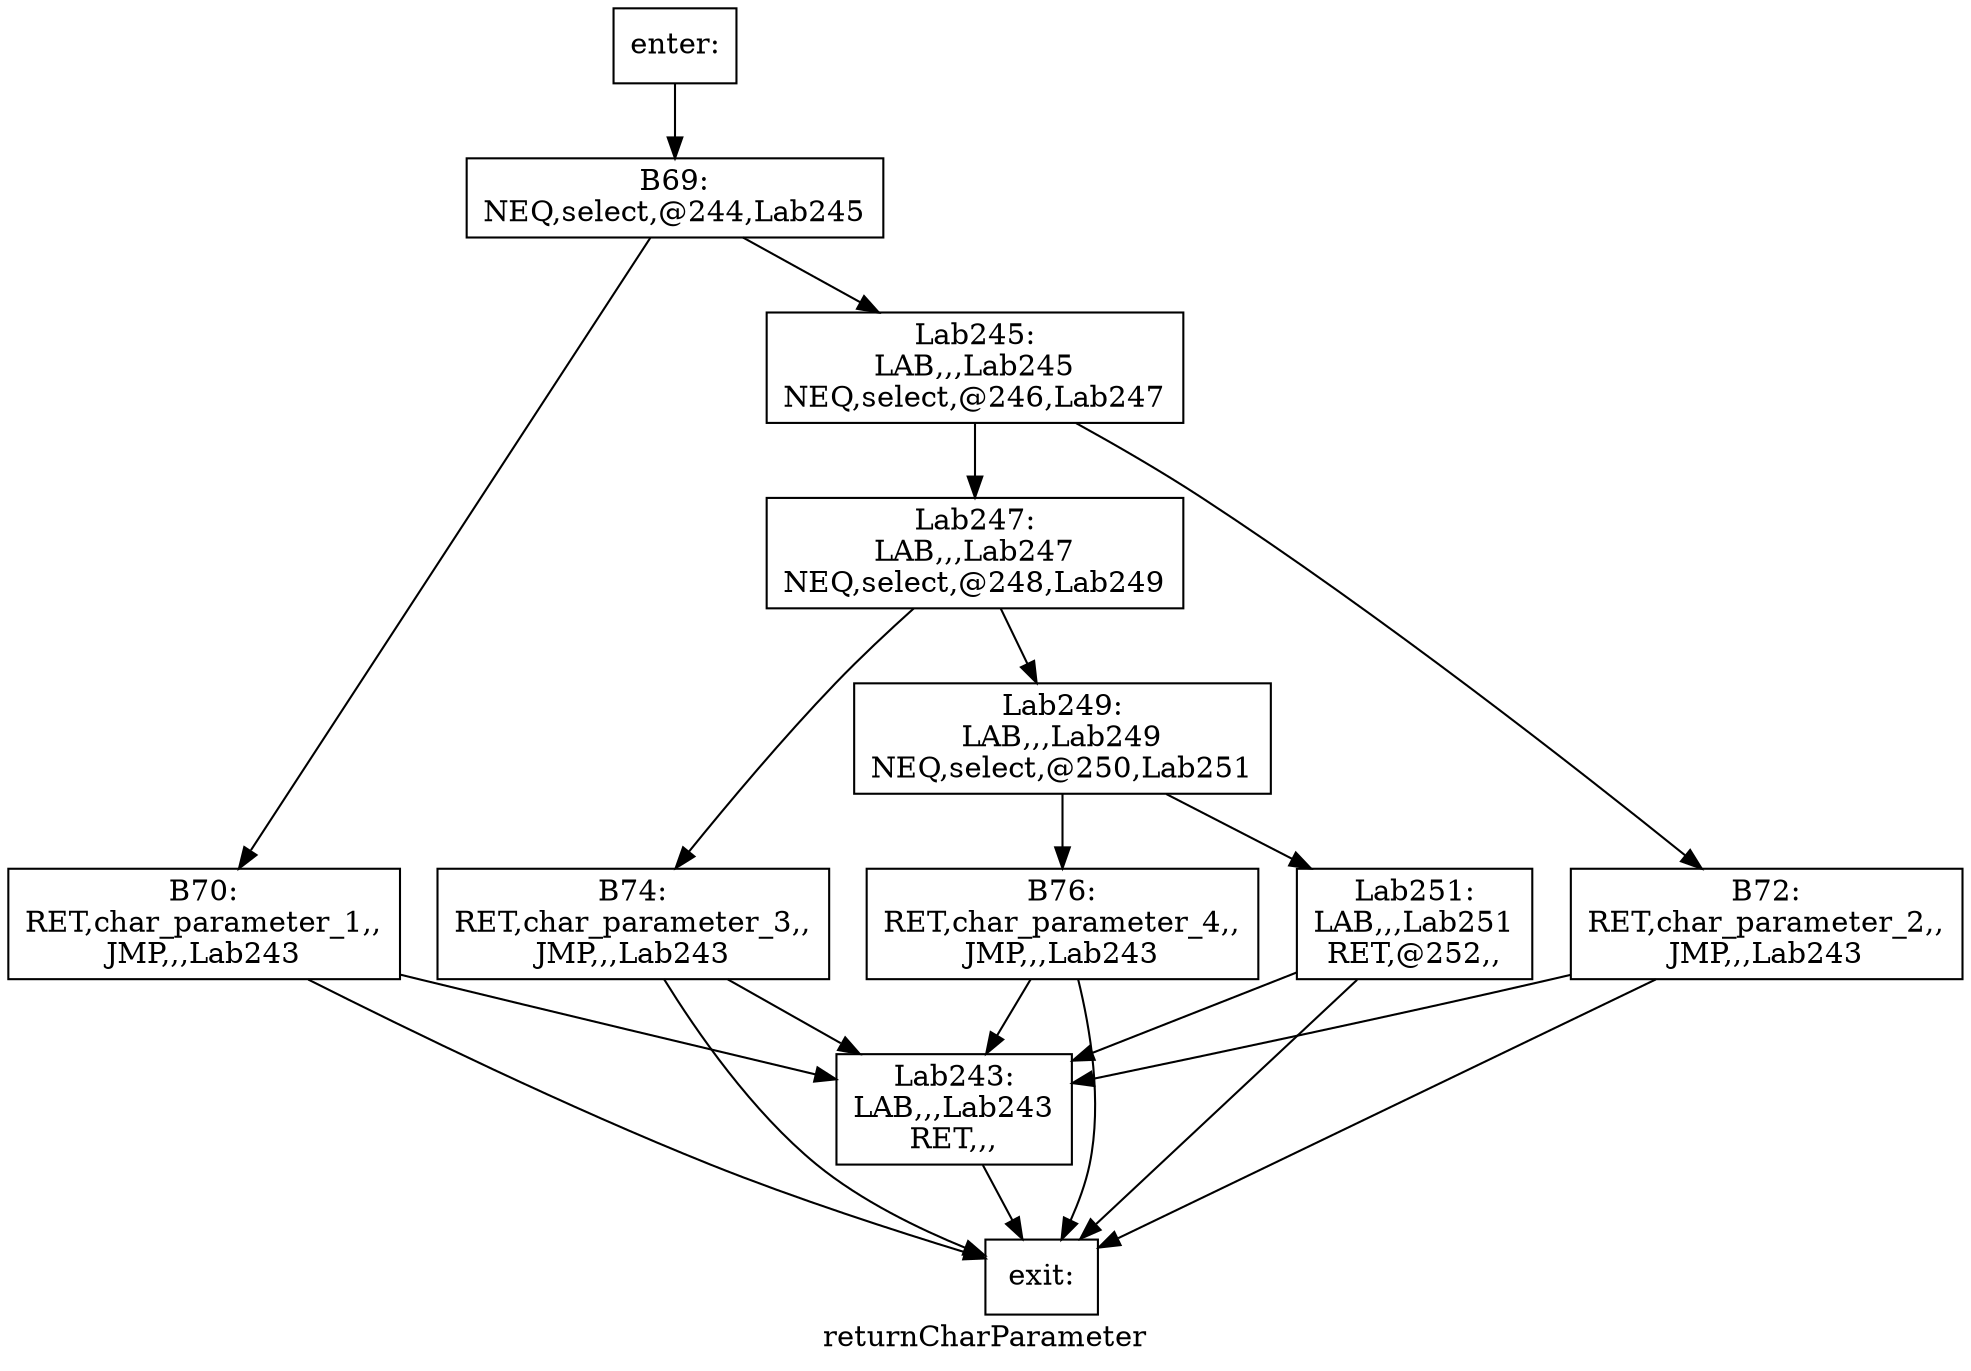 digraph returnCharParameter{
label =returnCharParameter
B69[label="B69:\nNEQ,select,@244,Lab245\n" shape=box]
B70[label="B70:\nRET,char_parameter_1,,\nJMP,,,Lab243\n" shape=box]
B72[label="B72:\nRET,char_parameter_2,,\nJMP,,,Lab243\n" shape=box]
B74[label="B74:\nRET,char_parameter_3,,\nJMP,,,Lab243\n" shape=box]
B76[label="B76:\nRET,char_parameter_4,,\nJMP,,,Lab243\n" shape=box]
Lab243[label="Lab243:\nLAB,,,Lab243\nRET,,,\n" shape=box]
Lab245[label="Lab245:\nLAB,,,Lab245\nNEQ,select,@246,Lab247\n" shape=box]
Lab247[label="Lab247:\nLAB,,,Lab247\nNEQ,select,@248,Lab249\n" shape=box]
Lab249[label="Lab249:\nLAB,,,Lab249\nNEQ,select,@250,Lab251\n" shape=box]
Lab251[label="Lab251:\nLAB,,,Lab251\nRET,@252,,\n" shape=box]
enter[label="enter:\n" shape=box]
exit[label="exit:\n" shape=box]
B69->B70
B69->Lab245
B70->Lab243
B70->exit
B72->Lab243
B72->exit
B74->Lab243
B74->exit
B76->Lab243
B76->exit
Lab243->exit
Lab245->B72
Lab245->Lab247
Lab247->B74
Lab247->Lab249
Lab249->B76
Lab249->Lab251
Lab251->Lab243
Lab251->exit
enter->B69
}
